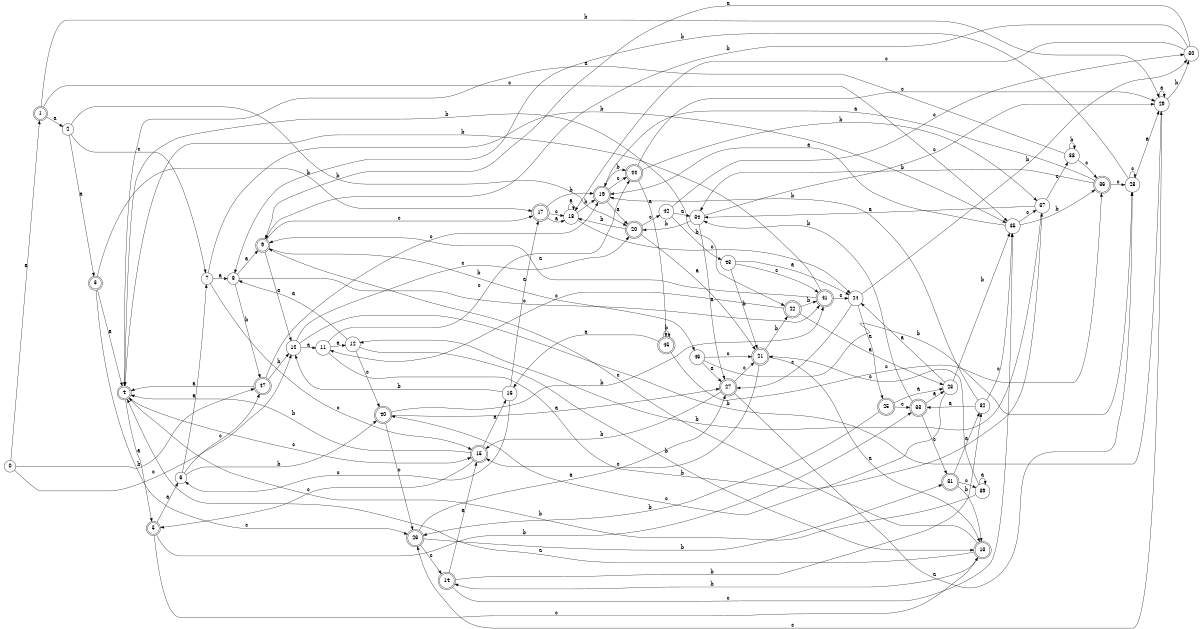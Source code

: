 digraph n39_7 {
__start0 [label="" shape="none"];

rankdir=LR;
size="8,5";

s0 [style="filled", color="black", fillcolor="white" shape="circle", label="0"];
s1 [style="rounded,filled", color="black", fillcolor="white" shape="doublecircle", label="1"];
s2 [style="filled", color="black", fillcolor="white" shape="circle", label="2"];
s3 [style="rounded,filled", color="black", fillcolor="white" shape="doublecircle", label="3"];
s4 [style="rounded,filled", color="black", fillcolor="white" shape="doublecircle", label="4"];
s5 [style="rounded,filled", color="black", fillcolor="white" shape="doublecircle", label="5"];
s6 [style="filled", color="black", fillcolor="white" shape="circle", label="6"];
s7 [style="filled", color="black", fillcolor="white" shape="circle", label="7"];
s8 [style="filled", color="black", fillcolor="white" shape="circle", label="8"];
s9 [style="rounded,filled", color="black", fillcolor="white" shape="doublecircle", label="9"];
s10 [style="filled", color="black", fillcolor="white" shape="circle", label="10"];
s11 [style="filled", color="black", fillcolor="white" shape="circle", label="11"];
s12 [style="filled", color="black", fillcolor="white" shape="circle", label="12"];
s13 [style="rounded,filled", color="black", fillcolor="white" shape="doublecircle", label="13"];
s14 [style="rounded,filled", color="black", fillcolor="white" shape="doublecircle", label="14"];
s15 [style="rounded,filled", color="black", fillcolor="white" shape="doublecircle", label="15"];
s16 [style="filled", color="black", fillcolor="white" shape="circle", label="16"];
s17 [style="rounded,filled", color="black", fillcolor="white" shape="doublecircle", label="17"];
s18 [style="filled", color="black", fillcolor="white" shape="circle", label="18"];
s19 [style="rounded,filled", color="black", fillcolor="white" shape="doublecircle", label="19"];
s20 [style="rounded,filled", color="black", fillcolor="white" shape="doublecircle", label="20"];
s21 [style="rounded,filled", color="black", fillcolor="white" shape="doublecircle", label="21"];
s22 [style="rounded,filled", color="black", fillcolor="white" shape="doublecircle", label="22"];
s23 [style="filled", color="black", fillcolor="white" shape="circle", label="23"];
s24 [style="filled", color="black", fillcolor="white" shape="circle", label="24"];
s25 [style="rounded,filled", color="black", fillcolor="white" shape="doublecircle", label="25"];
s26 [style="rounded,filled", color="black", fillcolor="white" shape="doublecircle", label="26"];
s27 [style="rounded,filled", color="black", fillcolor="white" shape="doublecircle", label="27"];
s28 [style="filled", color="black", fillcolor="white" shape="circle", label="28"];
s29 [style="filled", color="black", fillcolor="white" shape="circle", label="29"];
s30 [style="filled", color="black", fillcolor="white" shape="circle", label="30"];
s31 [style="rounded,filled", color="black", fillcolor="white" shape="doublecircle", label="31"];
s32 [style="filled", color="black", fillcolor="white" shape="circle", label="32"];
s33 [style="rounded,filled", color="black", fillcolor="white" shape="doublecircle", label="33"];
s34 [style="filled", color="black", fillcolor="white" shape="circle", label="34"];
s35 [style="filled", color="black", fillcolor="white" shape="circle", label="35"];
s36 [style="rounded,filled", color="black", fillcolor="white" shape="doublecircle", label="36"];
s37 [style="filled", color="black", fillcolor="white" shape="circle", label="37"];
s38 [style="filled", color="black", fillcolor="white" shape="circle", label="38"];
s39 [style="filled", color="black", fillcolor="white" shape="circle", label="39"];
s40 [style="rounded,filled", color="black", fillcolor="white" shape="doublecircle", label="40"];
s41 [style="rounded,filled", color="black", fillcolor="white" shape="doublecircle", label="41"];
s42 [style="filled", color="black", fillcolor="white" shape="circle", label="42"];
s43 [style="filled", color="black", fillcolor="white" shape="circle", label="43"];
s44 [style="rounded,filled", color="black", fillcolor="white" shape="doublecircle", label="44"];
s45 [style="rounded,filled", color="black", fillcolor="white" shape="doublecircle", label="45"];
s46 [style="filled", color="black", fillcolor="white" shape="circle", label="46"];
s47 [style="rounded,filled", color="black", fillcolor="white" shape="doublecircle", label="47"];
s0 -> s1 [label="a"];
s0 -> s47 [label="b"];
s0 -> s10 [label="c"];
s1 -> s2 [label="a"];
s1 -> s29 [label="b"];
s1 -> s35 [label="c"];
s2 -> s3 [label="a"];
s2 -> s20 [label="b"];
s2 -> s7 [label="c"];
s3 -> s4 [label="a"];
s3 -> s17 [label="b"];
s3 -> s26 [label="c"];
s4 -> s5 [label="a"];
s4 -> s22 [label="b"];
s4 -> s15 [label="c"];
s5 -> s6 [label="a"];
s5 -> s33 [label="b"];
s5 -> s13 [label="c"];
s6 -> s7 [label="a"];
s6 -> s40 [label="b"];
s6 -> s47 [label="c"];
s7 -> s8 [label="a"];
s7 -> s35 [label="b"];
s7 -> s15 [label="c"];
s8 -> s9 [label="a"];
s8 -> s47 [label="b"];
s8 -> s41 [label="c"];
s9 -> s10 [label="a"];
s9 -> s46 [label="b"];
s9 -> s17 [label="c"];
s10 -> s11 [label="a"];
s10 -> s29 [label="b"];
s10 -> s20 [label="c"];
s11 -> s12 [label="a"];
s11 -> s37 [label="b"];
s11 -> s44 [label="c"];
s12 -> s8 [label="a"];
s12 -> s13 [label="b"];
s12 -> s40 [label="c"];
s13 -> s4 [label="a"];
s13 -> s14 [label="b"];
s13 -> s9 [label="c"];
s14 -> s15 [label="a"];
s14 -> s32 [label="b"];
s14 -> s35 [label="c"];
s15 -> s16 [label="a"];
s15 -> s4 [label="b"];
s15 -> s5 [label="c"];
s16 -> s17 [label="a"];
s16 -> s10 [label="b"];
s16 -> s6 [label="c"];
s17 -> s18 [label="a"];
s17 -> s19 [label="b"];
s17 -> s18 [label="c"];
s18 -> s18 [label="a"];
s18 -> s19 [label="b"];
s18 -> s24 [label="c"];
s19 -> s20 [label="a"];
s19 -> s44 [label="b"];
s19 -> s44 [label="c"];
s20 -> s21 [label="a"];
s20 -> s18 [label="b"];
s20 -> s42 [label="c"];
s21 -> s13 [label="a"];
s21 -> s22 [label="b"];
s21 -> s15 [label="c"];
s22 -> s23 [label="a"];
s22 -> s41 [label="b"];
s22 -> s11 [label="c"];
s23 -> s24 [label="a"];
s23 -> s35 [label="b"];
s23 -> s40 [label="c"];
s24 -> s25 [label="a"];
s24 -> s30 [label="b"];
s24 -> s27 [label="c"];
s25 -> s23 [label="a"];
s25 -> s26 [label="b"];
s25 -> s33 [label="c"];
s26 -> s27 [label="a"];
s26 -> s31 [label="b"];
s26 -> s14 [label="c"];
s27 -> s28 [label="a"];
s27 -> s15 [label="b"];
s27 -> s21 [label="c"];
s28 -> s29 [label="a"];
s28 -> s8 [label="b"];
s28 -> s28 [label="c"];
s29 -> s29 [label="a"];
s29 -> s30 [label="b"];
s29 -> s26 [label="c"];
s30 -> s9 [label="a"];
s30 -> s9 [label="b"];
s30 -> s18 [label="c"];
s31 -> s32 [label="a"];
s31 -> s13 [label="b"];
s31 -> s39 [label="c"];
s32 -> s33 [label="a"];
s32 -> s19 [label="b"];
s32 -> s35 [label="c"];
s33 -> s23 [label="a"];
s33 -> s34 [label="b"];
s33 -> s31 [label="c"];
s34 -> s27 [label="a"];
s34 -> s20 [label="b"];
s34 -> s29 [label="c"];
s35 -> s19 [label="a"];
s35 -> s36 [label="b"];
s35 -> s37 [label="c"];
s36 -> s19 [label="a"];
s36 -> s34 [label="b"];
s36 -> s28 [label="c"];
s37 -> s34 [label="a"];
s37 -> s12 [label="b"];
s37 -> s38 [label="c"];
s38 -> s4 [label="a"];
s38 -> s38 [label="b"];
s38 -> s36 [label="c"];
s39 -> s39 [label="a"];
s39 -> s4 [label="b"];
s39 -> s21 [label="c"];
s40 -> s27 [label="a"];
s40 -> s41 [label="b"];
s40 -> s26 [label="c"];
s41 -> s9 [label="a"];
s41 -> s4 [label="b"];
s41 -> s24 [label="c"];
s42 -> s34 [label="a"];
s42 -> s43 [label="b"];
s42 -> s30 [label="c"];
s43 -> s24 [label="a"];
s43 -> s21 [label="b"];
s43 -> s41 [label="c"];
s44 -> s45 [label="a"];
s44 -> s37 [label="b"];
s44 -> s29 [label="c"];
s45 -> s16 [label="a"];
s45 -> s45 [label="b"];
s45 -> s36 [label="c"];
s46 -> s27 [label="a"];
s46 -> s28 [label="b"];
s46 -> s21 [label="c"];
s47 -> s4 [label="a"];
s47 -> s10 [label="b"];
s47 -> s19 [label="c"];

}